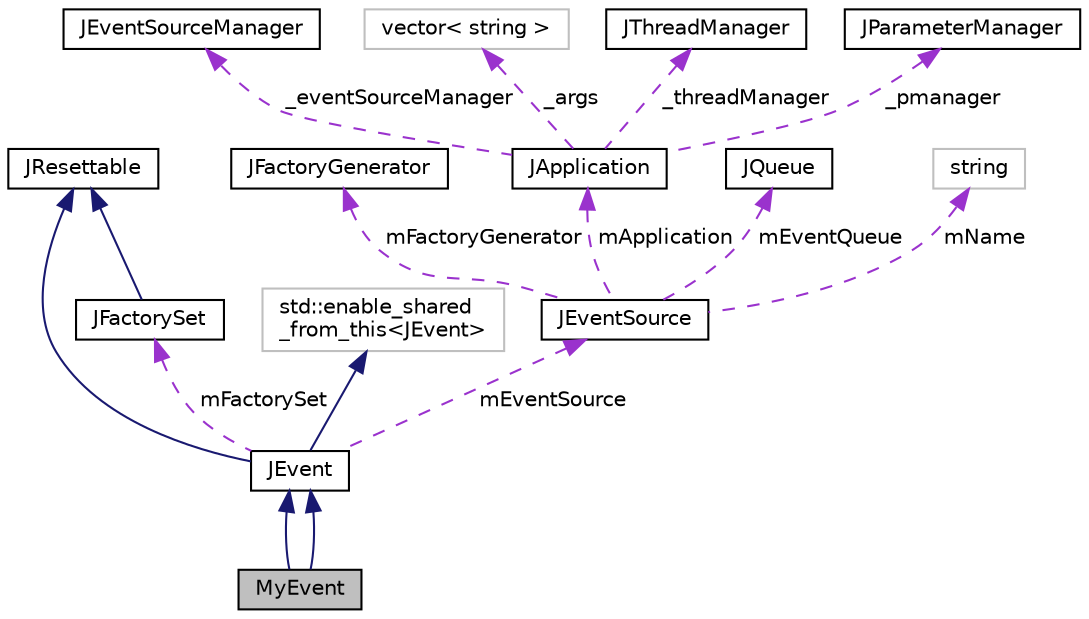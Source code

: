 digraph "MyEvent"
{
  edge [fontname="Helvetica",fontsize="10",labelfontname="Helvetica",labelfontsize="10"];
  node [fontname="Helvetica",fontsize="10",shape=record];
  Node1 [label="MyEvent",height=0.2,width=0.4,color="black", fillcolor="grey75", style="filled" fontcolor="black"];
  Node2 -> Node1 [dir="back",color="midnightblue",fontsize="10",style="solid",fontname="Helvetica"];
  Node2 [label="JEvent",height=0.2,width=0.4,color="black", fillcolor="white", style="filled",URL="$class_j_event.html"];
  Node3 -> Node2 [dir="back",color="midnightblue",fontsize="10",style="solid",fontname="Helvetica"];
  Node3 [label="JResettable",height=0.2,width=0.4,color="black", fillcolor="white", style="filled",URL="$class_j_resettable.html"];
  Node4 -> Node2 [dir="back",color="midnightblue",fontsize="10",style="solid",fontname="Helvetica"];
  Node4 [label="std::enable_shared\l_from_this\<JEvent\>",height=0.2,width=0.4,color="grey75", fillcolor="white", style="filled"];
  Node5 -> Node2 [dir="back",color="darkorchid3",fontsize="10",style="dashed",label=" mFactorySet" ,fontname="Helvetica"];
  Node5 [label="JFactorySet",height=0.2,width=0.4,color="black", fillcolor="white", style="filled",URL="$class_j_factory_set.html"];
  Node3 -> Node5 [dir="back",color="midnightblue",fontsize="10",style="solid",fontname="Helvetica"];
  Node6 -> Node2 [dir="back",color="darkorchid3",fontsize="10",style="dashed",label=" mEventSource" ,fontname="Helvetica"];
  Node6 [label="JEventSource",height=0.2,width=0.4,color="black", fillcolor="white", style="filled",URL="$class_j_event_source.html"];
  Node7 -> Node6 [dir="back",color="darkorchid3",fontsize="10",style="dashed",label=" mFactoryGenerator" ,fontname="Helvetica"];
  Node7 [label="JFactoryGenerator",height=0.2,width=0.4,color="black", fillcolor="white", style="filled",URL="$class_j_factory_generator.html"];
  Node8 -> Node6 [dir="back",color="darkorchid3",fontsize="10",style="dashed",label=" mApplication" ,fontname="Helvetica"];
  Node8 [label="JApplication",height=0.2,width=0.4,color="black", fillcolor="white", style="filled",URL="$class_j_application.html",tooltip="JANA application class (singleton). "];
  Node9 -> Node8 [dir="back",color="darkorchid3",fontsize="10",style="dashed",label=" _eventSourceManager" ,fontname="Helvetica"];
  Node9 [label="JEventSourceManager",height=0.2,width=0.4,color="black", fillcolor="white", style="filled",URL="$class_j_event_source_manager.html"];
  Node10 -> Node8 [dir="back",color="darkorchid3",fontsize="10",style="dashed",label=" _args" ,fontname="Helvetica"];
  Node10 [label="vector\< string \>",height=0.2,width=0.4,color="grey75", fillcolor="white", style="filled"];
  Node11 -> Node8 [dir="back",color="darkorchid3",fontsize="10",style="dashed",label=" _threadManager" ,fontname="Helvetica"];
  Node11 [label="JThreadManager",height=0.2,width=0.4,color="black", fillcolor="white", style="filled",URL="$class_j_thread_manager.html"];
  Node12 -> Node8 [dir="back",color="darkorchid3",fontsize="10",style="dashed",label=" _pmanager" ,fontname="Helvetica"];
  Node12 [label="JParameterManager",height=0.2,width=0.4,color="black", fillcolor="white", style="filled",URL="$class_j_parameter_manager.html"];
  Node13 -> Node6 [dir="back",color="darkorchid3",fontsize="10",style="dashed",label=" mEventQueue" ,fontname="Helvetica"];
  Node13 [label="JQueue",height=0.2,width=0.4,color="black", fillcolor="white", style="filled",URL="$class_j_queue.html"];
  Node14 -> Node6 [dir="back",color="darkorchid3",fontsize="10",style="dashed",label=" mName" ,fontname="Helvetica"];
  Node14 [label="string",height=0.2,width=0.4,color="grey75", fillcolor="white", style="filled"];
  Node2 -> Node1 [dir="back",color="midnightblue",fontsize="10",style="solid",fontname="Helvetica"];
}
